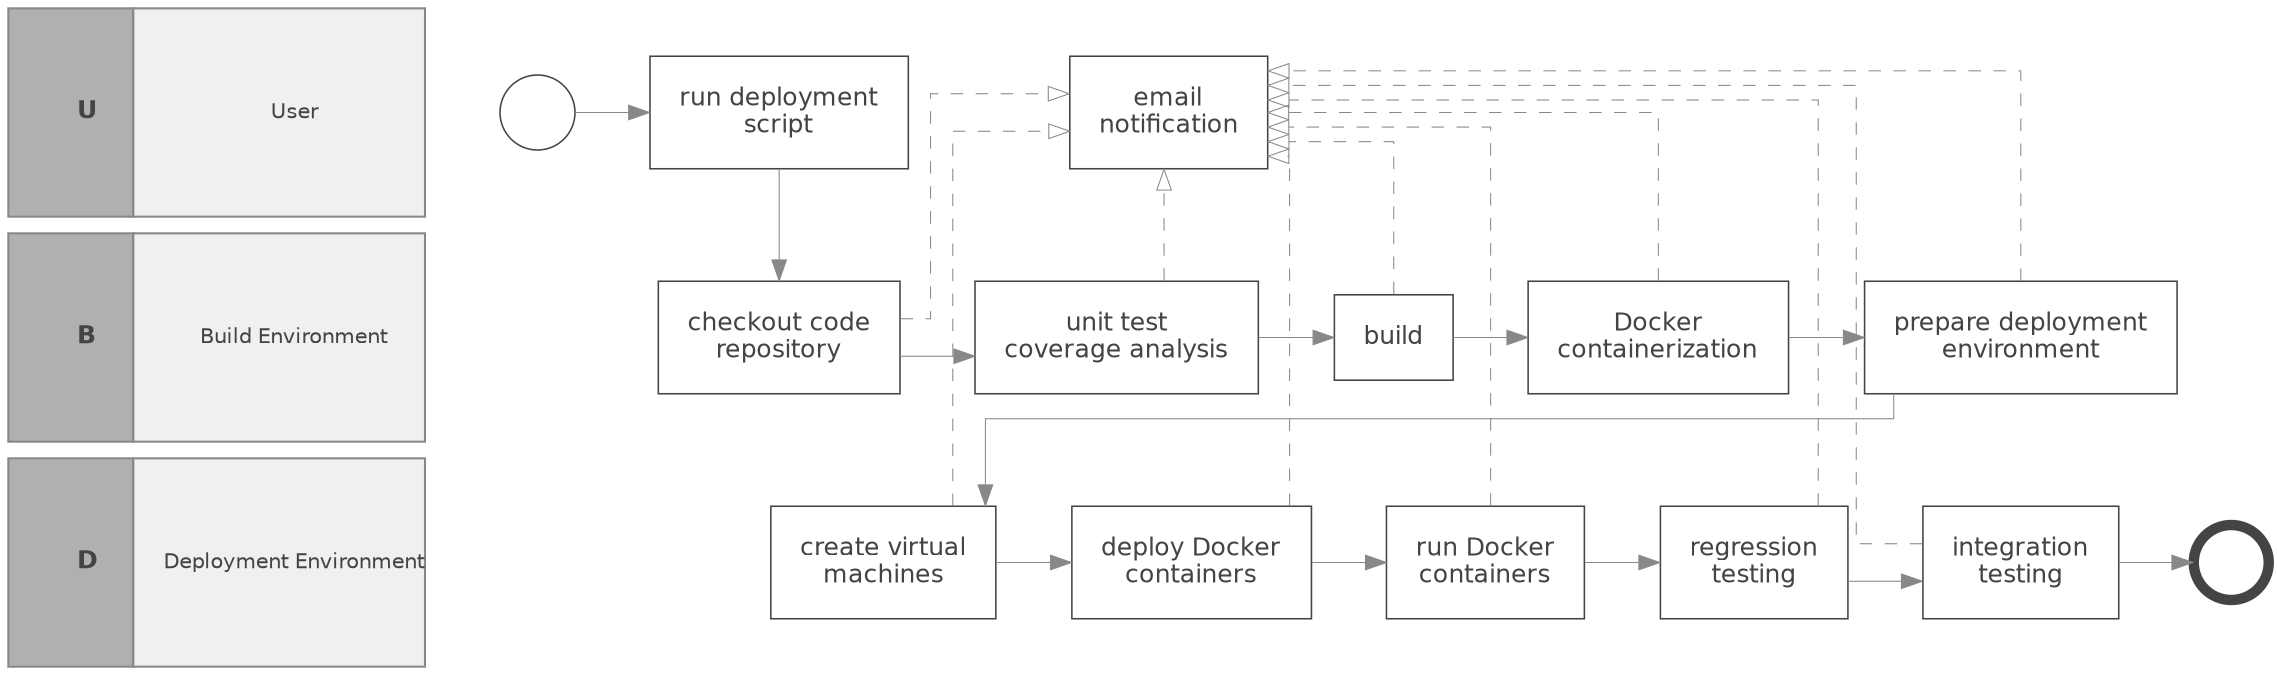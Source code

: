 digraph g {
  graph [fontsize = 10 nodesep=0.5 ranksep=0.1 splines=ortho concentrate=true]

  // swim-lanes
  U [label=<<TABLE BORDER="0" CELLBORDER="0" CELLSPACING="0" CELLPADDING="0" FIXEDSIZE="TRUE" HEIGHT="100" WIDTH="200">
    <TR>
      <TD BGCOLOR="#B0B0B0" ALIGN="CENTER" VALIGN="MIDDLE" BALIGN="CENTER" CELLSPACING="0" CELLPADDING="1" BORDER="1" FIXEDSIZE="TRUE" HEIGHT="100" WIDTH="60">
        <FONT COLOR="#444444" FACE="Helvetica" POINT-SIZE="12">
          <B>U</B>
        </FONT>
      </TD>
      <TD BGCOLOR="#F0F0F0" ALIGN="CENTER" VALIGN="MIDDLE" BALIGN="CENTER" CELLSPACING="0" CELLPADDING="1" BORDER="1" FIXEDSIZE="TRUE" HEIGHT="100" WIDTH="140">
        <FONT COLOR="#444444" FACE="Helvetica" POINT-SIZE="10">
          User
        </FONT>
      </TD>
    </TR> </TABLE>> color="#888888" margin=0 shape=none]

  B [label=<<TABLE BORDER="0" CELLBORDER="0" CELLSPACING="0" CELLPADDING="0" FIXEDSIZE="TRUE" HEIGHT="100" WIDTH="200">
    <TR>
      <TD BGCOLOR="#B0B0B0" ALIGN="CENTER" VALIGN="MIDDLE" BALIGN="CENTER" CELLSPACING="0" CELLPADDING="1" BORDER="1" FIXEDSIZE="TRUE" HEIGHT="100" WIDTH="60">
        <FONT COLOR="#444444" FACE="Helvetica" POINT-SIZE="12">
          <B>B</B>
        </FONT>
      </TD>
      <TD BGCOLOR="#F0F0F0" ALIGN="CENTER" VALIGN="MIDDLE" BALIGN="CENTER" CELLSPACING="0" CELLPADDING="1" BORDER="1" FIXEDSIZE="TRUE" HEIGHT="100" WIDTH="140">
        <FONT COLOR="#444444" FACE="Helvetica" POINT-SIZE="10">
          Build Environment
        </FONT>
      </TD>
    </TR> </TABLE>> color="#888888" margin=0 shape=none]

  D [label=<<TABLE BORDER="0" CELLBORDER="0" CELLSPACING="0" CELLPADDING="0" FIXEDSIZE="TRUE" HEIGHT="100" WIDTH="200">
    <TR>
      <TD BGCOLOR="#B0B0B0" ALIGN="CENTER" VALIGN="MIDDLE" BALIGN="CENTER" CELLSPACING="0" CELLPADDING="1" BORDER="1" FIXEDSIZE="TRUE" HEIGHT="100" WIDTH="60">
        <FONT COLOR="#444444" FACE="Helvetica" POINT-SIZE="12">
          <B>D</B>
        </FONT>
      </TD>
      <TD BGCOLOR="#F0F0F0" ALIGN="CENTER" VALIGN="MIDDLE" BALIGN="CENTER" CELLSPACING="0" CELLPADDING="1" BORDER="1" FIXEDSIZE="TRUE" HEIGHT="100" WIDTH="140">
        <FONT COLOR="#444444" FACE="Helvetica" POINT-SIZE="10">
          Deployment Environment
        </FONT>
      </TD>
    </TR> </TABLE>> color="#888888" margin=0 shape=none]

  // swim-lane ranking
  U -> B [constraint=true color="invis"]
  B -> D [constraint=true color="invis"]

  // tasks
  node [fixedsize=false penwidth="0.75" color="#444444" fontcolor="#444444" fontname="Helvetica" fontsize="12" margin=0.2 shape=box]
	START [label="" shape=circle]
  RUN_SCRIPT [label="run deployment\nscript"]
  NOTIFY_USER [label="email\nnotification"]
  CHECKOUT [label="checkout code\nrepository"]
  UNIT_TEST_COVERAGE [label="unit test\ncoverage analysis"]
  BUILD [label="build"]
  DOCKERIZE [label="Docker\ncontainerization"]
  DEPLOYMENT_ENV [label="prepare deployment\nenvironment"]
  CREATE_VM [label="create virtual\nmachines"]
  DEPLOY_CONTAINER [label="deploy Docker\ncontainers"]
  RUN_CONTAINER [label="run Docker\ncontainers"]
  REGRESSION_TEST [label="regression\ntesting"]
  INTEGRATION_TEST [label="integration\ntesting"]
  END [label="" shape=circle penwidth=5.0]

  // task relationship
  edge [color="#888888" penwidth="0.5"]

  START -> RUN_SCRIPT
  RUN_SCRIPT -> CHECKOUT [constraint=true]
  CHECKOUT -> UNIT_TEST_COVERAGE
  UNIT_TEST_COVERAGE -> BUILD
  BUILD -> DOCKERIZE
  DOCKERIZE -> DEPLOYMENT_ENV
  DEPLOYMENT_ENV -> CREATE_VM [constraint=false]
  CREATE_VM -> DEPLOY_CONTAINER
  DEPLOY_CONTAINER -> RUN_CONTAINER
  RUN_CONTAINER -> REGRESSION_TEST
  REGRESSION_TEST -> INTEGRATION_TEST
  INTEGRATION_TEST -> END

  edge [style="dashed" arrowhead="empty" constraint=false]
  CHECKOUT -> NOTIFY_USER
  UNIT_TEST_COVERAGE -> NOTIFY_USER
  BUILD -> NOTIFY_USER
  DOCKERIZE -> NOTIFY_USER
  DEPLOYMENT_ENV -> NOTIFY_USER
  CREATE_VM -> NOTIFY_USER
  DEPLOY_CONTAINER -> NOTIFY_USER
  RUN_CONTAINER -> NOTIFY_USER
  REGRESSION_TEST -> NOTIFY_USER
  INTEGRATION_TEST -> NOTIFY_USER

  // task ranking
  { newrank=true rank=same; U START RUN_SCRIPT NOTIFY_USER }
  { newrank=true rank=same; B CHECKOUT UNIT_TEST_COVERAGE BUILD DOCKERIZE DEPLOYMENT_ENV }
  { newrank=true rank=same; D CREATE_VM DEPLOY_CONTAINER RUN_CONTAINER REGRESSION_TEST INTEGRATION_TEST END }

  //{ rankdir=TB rank=same; RUN_SCRIPT CHECKOUT CREATE_VM }
}
